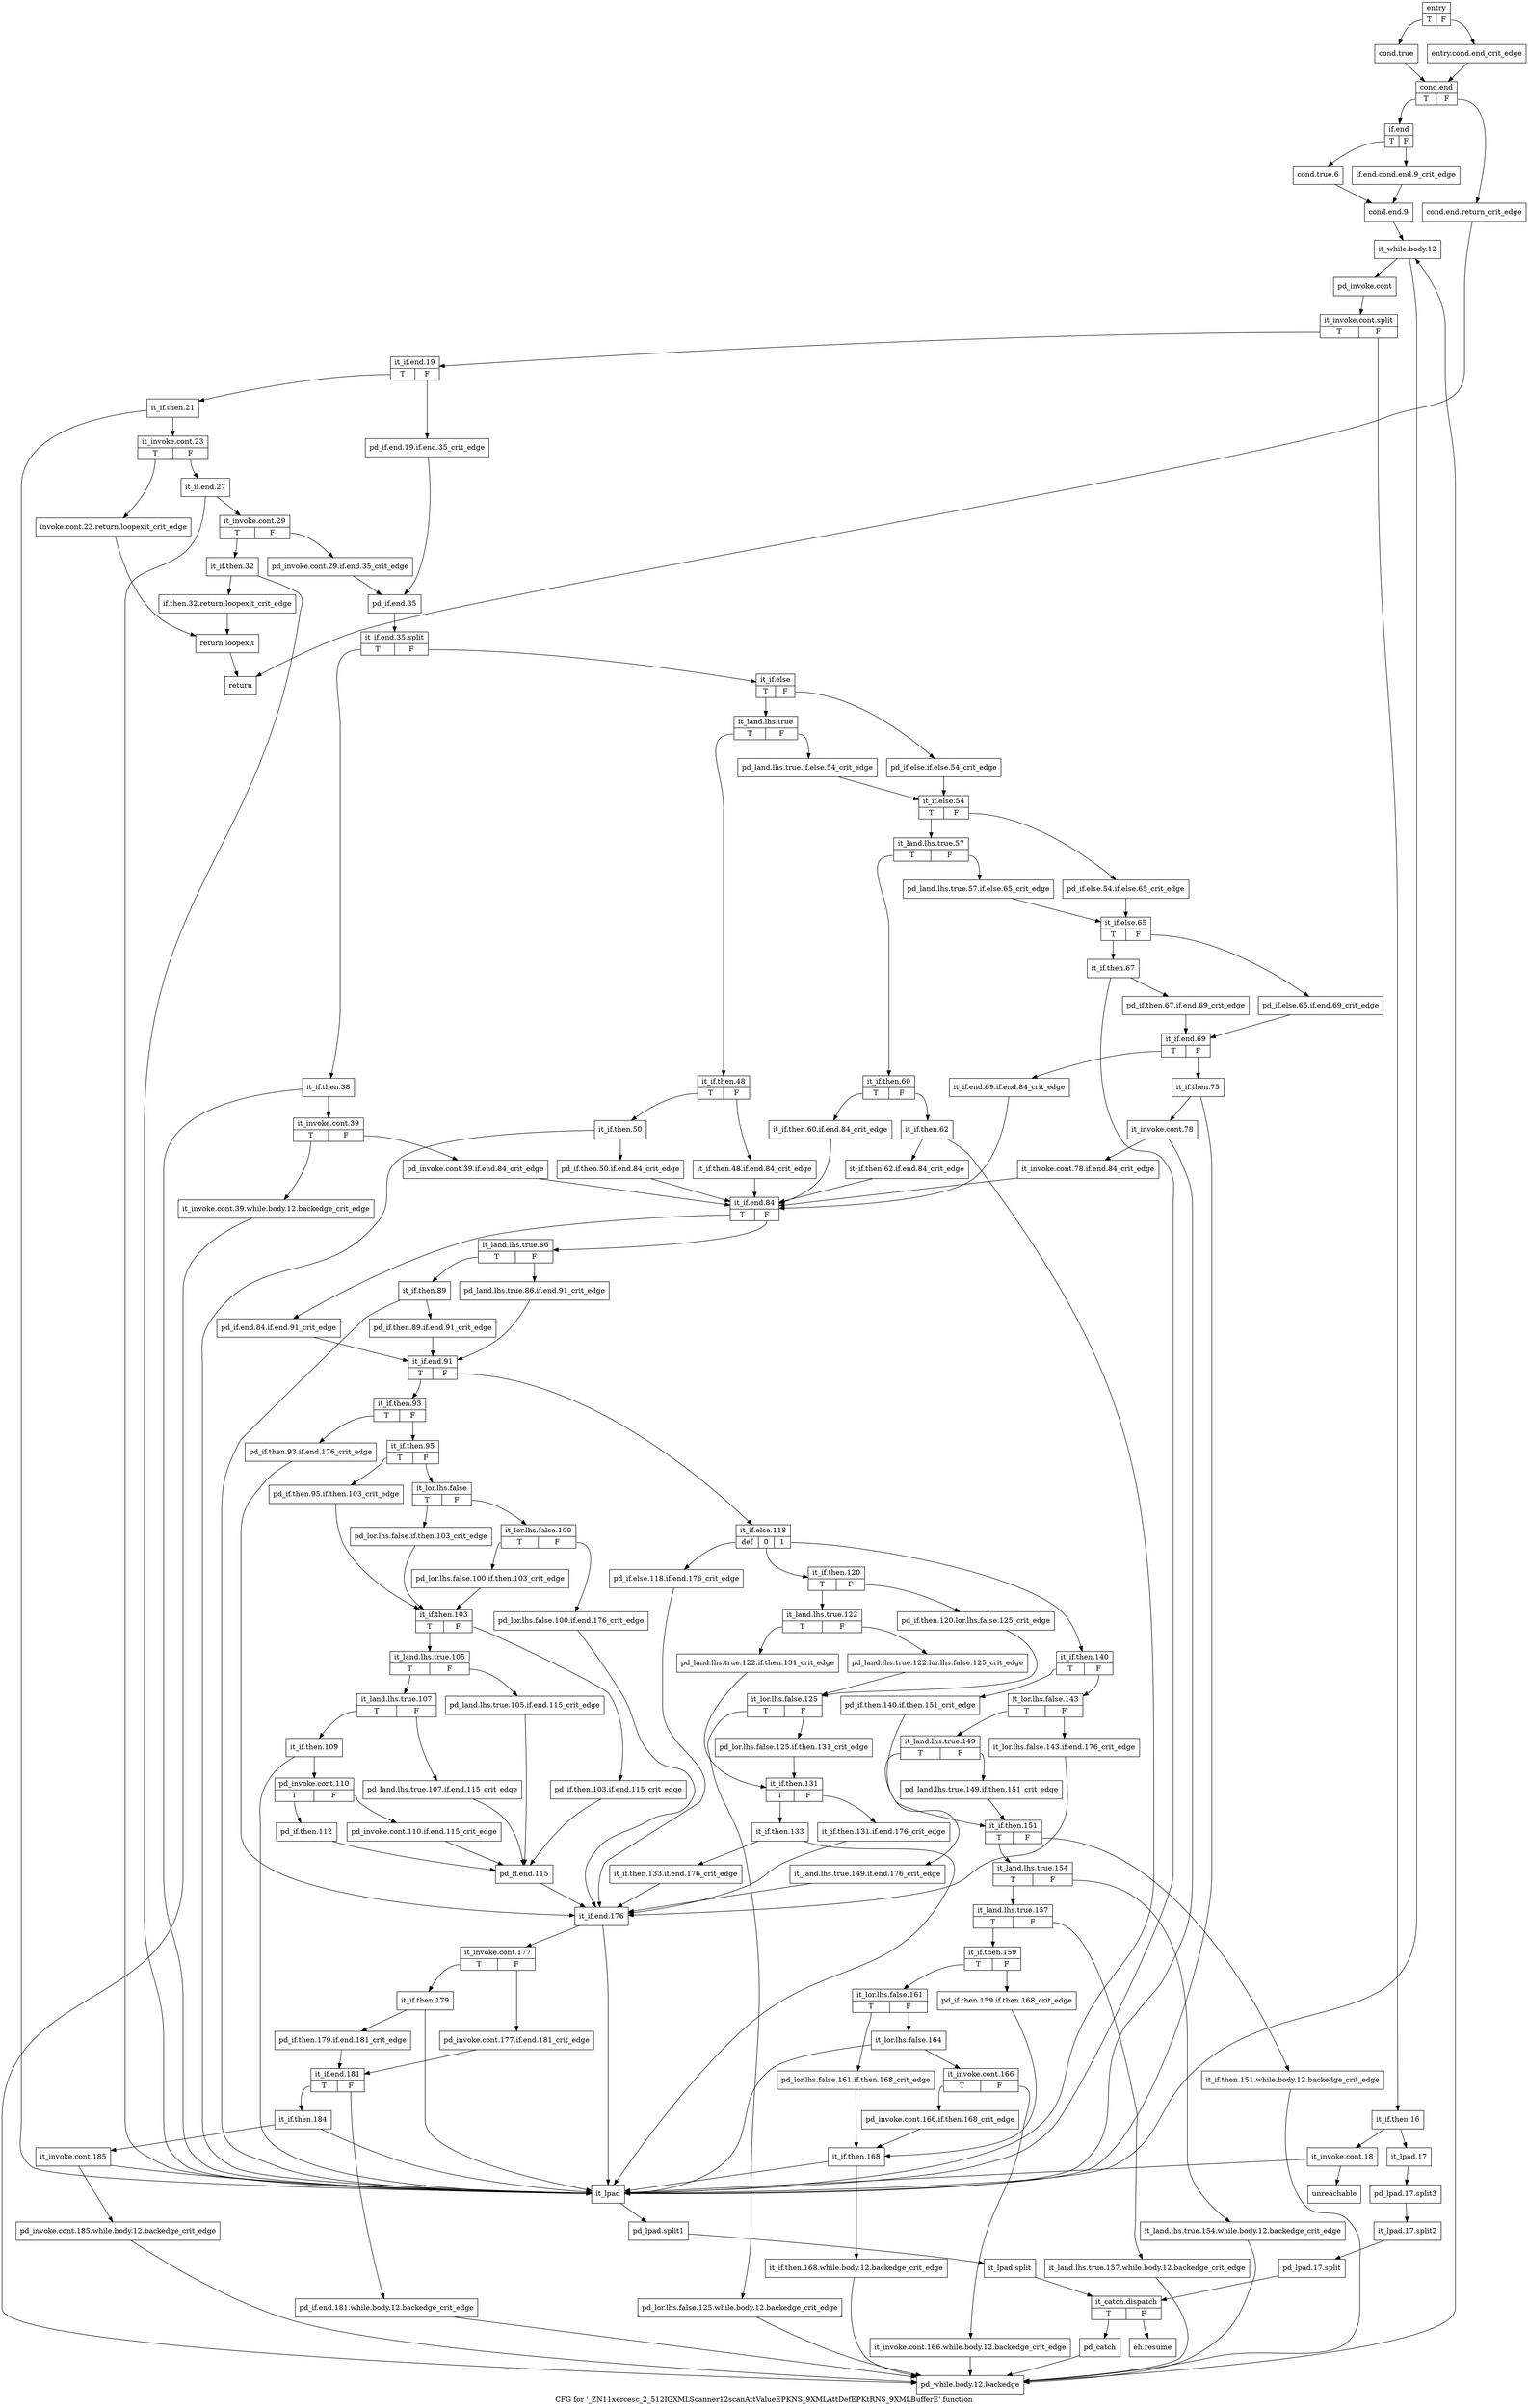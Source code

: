 digraph "CFG for '_ZN11xercesc_2_512IGXMLScanner12scanAttValueEPKNS_9XMLAttDefEPKtRNS_9XMLBufferE' function" {
	label="CFG for '_ZN11xercesc_2_512IGXMLScanner12scanAttValueEPKNS_9XMLAttDefEPKtRNS_9XMLBufferE' function";

	Node0x39785f0 [shape=record,label="{entry|{<s0>T|<s1>F}}"];
	Node0x39785f0:s0 -> Node0x3971cc0;
	Node0x39785f0:s1 -> Node0x3971c70;
	Node0x3971c70 [shape=record,label="{entry.cond.end_crit_edge}"];
	Node0x3971c70 -> Node0x3971d10;
	Node0x3971cc0 [shape=record,label="{cond.true}"];
	Node0x3971cc0 -> Node0x3971d10;
	Node0x3971d10 [shape=record,label="{cond.end|{<s0>T|<s1>F}}"];
	Node0x3971d10:s0 -> Node0x397ad60;
	Node0x3971d10:s1 -> Node0x3971d60;
	Node0x3971d60 [shape=record,label="{cond.end.return_crit_edge}"];
	Node0x3971d60 -> Node0x397d560;
	Node0x397ad60 [shape=record,label="{if.end|{<s0>T|<s1>F}}"];
	Node0x397ad60:s0 -> Node0x397ae00;
	Node0x397ad60:s1 -> Node0x397adb0;
	Node0x397adb0 [shape=record,label="{if.end.cond.end.9_crit_edge}"];
	Node0x397adb0 -> Node0x397ae50;
	Node0x397ae00 [shape=record,label="{cond.true.6}"];
	Node0x397ae00 -> Node0x397ae50;
	Node0x397ae50 [shape=record,label="{cond.end.9}"];
	Node0x397ae50 -> Node0x397aea0;
	Node0x397aea0 [shape=record,label="{it_while.body.12}"];
	Node0x397aea0 -> Node0x397aef0;
	Node0x397aea0 -> Node0x397afe0;
	Node0x397aef0 [shape=record,label="{pd_invoke.cont}"];
	Node0x397aef0 -> Node0xaa84410;
	Node0xaa84410 [shape=record,label="{it_invoke.cont.split|{<s0>T|<s1>F}}"];
	Node0xaa84410:s0 -> Node0x397b170;
	Node0xaa84410:s1 -> Node0x397af40;
	Node0x397af40 [shape=record,label="{it_if.then.16}"];
	Node0x397af40 -> Node0x397af90;
	Node0x397af40 -> Node0x397b030;
	Node0x397af90 [shape=record,label="{it_invoke.cont.18}"];
	Node0x397af90 -> Node0x397d600;
	Node0x397af90 -> Node0x397afe0;
	Node0x397afe0 [shape=record,label="{it_lpad}"];
	Node0x397afe0 -> Node0xaa87d30;
	Node0xaa87d30 [shape=record,label="{pd_lpad.split1}"];
	Node0xaa87d30 -> Node0xaa87590;
	Node0xaa87590 [shape=record,label="{it_lpad.split}"];
	Node0xaa87590 -> Node0x397b080;
	Node0x397b030 [shape=record,label="{it_lpad.17}"];
	Node0x397b030 -> Node0xaab9aa0;
	Node0xaab9aa0 [shape=record,label="{pd_lpad.17.split3}"];
	Node0xaab9aa0 -> Node0xab0c690;
	Node0xab0c690 [shape=record,label="{it_lpad.17.split2}"];
	Node0xab0c690 -> Node0xaa88260;
	Node0xaa88260 [shape=record,label="{pd_lpad.17.split}"];
	Node0xaa88260 -> Node0x397b080;
	Node0x397b080 [shape=record,label="{it_catch.dispatch|{<s0>T|<s1>F}}"];
	Node0x397b080:s0 -> Node0x397b0d0;
	Node0x397b080:s1 -> Node0x397d5b0;
	Node0x397b0d0 [shape=record,label="{pd_catch}"];
	Node0x397b0d0 -> Node0x397b120;
	Node0x397b120 [shape=record,label="{pd_while.body.12.backedge}"];
	Node0x397b120 -> Node0x397aea0;
	Node0x397b170 [shape=record,label="{it_if.end.19|{<s0>T|<s1>F}}"];
	Node0x397b170:s0 -> Node0x397b210;
	Node0x397b170:s1 -> Node0x397b1c0;
	Node0x397b1c0 [shape=record,label="{pd_if.end.19.if.end.35_crit_edge}"];
	Node0x397b1c0 -> Node0x397b490;
	Node0x397b210 [shape=record,label="{it_if.then.21}"];
	Node0x397b210 -> Node0x397b260;
	Node0x397b210 -> Node0x397afe0;
	Node0x397b260 [shape=record,label="{it_invoke.cont.23|{<s0>T|<s1>F}}"];
	Node0x397b260:s0 -> Node0x397b2b0;
	Node0x397b260:s1 -> Node0x397b300;
	Node0x397b2b0 [shape=record,label="{invoke.cont.23.return.loopexit_crit_edge}"];
	Node0x397b2b0 -> Node0x397d510;
	Node0x397b300 [shape=record,label="{it_if.end.27}"];
	Node0x397b300 -> Node0x397b350;
	Node0x397b300 -> Node0x397afe0;
	Node0x397b350 [shape=record,label="{it_invoke.cont.29|{<s0>T|<s1>F}}"];
	Node0x397b350:s0 -> Node0x397b3f0;
	Node0x397b350:s1 -> Node0x397b3a0;
	Node0x397b3a0 [shape=record,label="{pd_invoke.cont.29.if.end.35_crit_edge}"];
	Node0x397b3a0 -> Node0x397b490;
	Node0x397b3f0 [shape=record,label="{it_if.then.32}"];
	Node0x397b3f0 -> Node0x397b440;
	Node0x397b3f0 -> Node0x397afe0;
	Node0x397b440 [shape=record,label="{if.then.32.return.loopexit_crit_edge}"];
	Node0x397b440 -> Node0x397d510;
	Node0x397b490 [shape=record,label="{pd_if.end.35}"];
	Node0x397b490 -> Node0xaac0b40;
	Node0xaac0b40 [shape=record,label="{it_if.end.35.split|{<s0>T|<s1>F}}"];
	Node0xaac0b40:s0 -> Node0x397b4e0;
	Node0xaac0b40:s1 -> Node0x397b620;
	Node0x397b4e0 [shape=record,label="{it_if.then.38}"];
	Node0x397b4e0 -> Node0x397b530;
	Node0x397b4e0 -> Node0x397afe0;
	Node0x397b530 [shape=record,label="{it_invoke.cont.39|{<s0>T|<s1>F}}"];
	Node0x397b530:s0 -> Node0x397b5d0;
	Node0x397b530:s1 -> Node0x397b580;
	Node0x397b580 [shape=record,label="{pd_invoke.cont.39.if.end.84_crit_edge}"];
	Node0x397b580 -> Node0x397bdf0;
	Node0x397b5d0 [shape=record,label="{it_invoke.cont.39.while.body.12.backedge_crit_edge}"];
	Node0x397b5d0 -> Node0x397b120;
	Node0x397b620 [shape=record,label="{it_if.else|{<s0>T|<s1>F}}"];
	Node0x397b620:s0 -> Node0x397b6c0;
	Node0x397b620:s1 -> Node0x397b670;
	Node0x397b670 [shape=record,label="{pd_if.else.if.else.54_crit_edge}"];
	Node0x397b670 -> Node0x397b8a0;
	Node0x397b6c0 [shape=record,label="{it_land.lhs.true|{<s0>T|<s1>F}}"];
	Node0x397b6c0:s0 -> Node0x397b760;
	Node0x397b6c0:s1 -> Node0x397b710;
	Node0x397b710 [shape=record,label="{pd_land.lhs.true.if.else.54_crit_edge}"];
	Node0x397b710 -> Node0x397b8a0;
	Node0x397b760 [shape=record,label="{it_if.then.48|{<s0>T|<s1>F}}"];
	Node0x397b760:s0 -> Node0x397b800;
	Node0x397b760:s1 -> Node0x397b7b0;
	Node0x397b7b0 [shape=record,label="{it_if.then.48.if.end.84_crit_edge}"];
	Node0x397b7b0 -> Node0x397bdf0;
	Node0x397b800 [shape=record,label="{it_if.then.50}"];
	Node0x397b800 -> Node0x397b850;
	Node0x397b800 -> Node0x397afe0;
	Node0x397b850 [shape=record,label="{pd_if.then.50.if.end.84_crit_edge}"];
	Node0x397b850 -> Node0x397bdf0;
	Node0x397b8a0 [shape=record,label="{it_if.else.54|{<s0>T|<s1>F}}"];
	Node0x397b8a0:s0 -> Node0x397b940;
	Node0x397b8a0:s1 -> Node0x397b8f0;
	Node0x397b8f0 [shape=record,label="{pd_if.else.54.if.else.65_crit_edge}"];
	Node0x397b8f0 -> Node0x397bb20;
	Node0x397b940 [shape=record,label="{it_land.lhs.true.57|{<s0>T|<s1>F}}"];
	Node0x397b940:s0 -> Node0x397b9e0;
	Node0x397b940:s1 -> Node0x397b990;
	Node0x397b990 [shape=record,label="{pd_land.lhs.true.57.if.else.65_crit_edge}"];
	Node0x397b990 -> Node0x397bb20;
	Node0x397b9e0 [shape=record,label="{it_if.then.60|{<s0>T|<s1>F}}"];
	Node0x397b9e0:s0 -> Node0x397ba30;
	Node0x397b9e0:s1 -> Node0x397ba80;
	Node0x397ba30 [shape=record,label="{it_if.then.60.if.end.84_crit_edge}"];
	Node0x397ba30 -> Node0x397bdf0;
	Node0x397ba80 [shape=record,label="{it_if.then.62}"];
	Node0x397ba80 -> Node0x397bad0;
	Node0x397ba80 -> Node0x397afe0;
	Node0x397bad0 [shape=record,label="{it_if.then.62.if.end.84_crit_edge}"];
	Node0x397bad0 -> Node0x397bdf0;
	Node0x397bb20 [shape=record,label="{it_if.else.65|{<s0>T|<s1>F}}"];
	Node0x397bb20:s0 -> Node0x397bbc0;
	Node0x397bb20:s1 -> Node0x397bb70;
	Node0x397bb70 [shape=record,label="{pd_if.else.65.if.end.69_crit_edge}"];
	Node0x397bb70 -> Node0x397bc60;
	Node0x397bbc0 [shape=record,label="{it_if.then.67}"];
	Node0x397bbc0 -> Node0x397bc10;
	Node0x397bbc0 -> Node0x397afe0;
	Node0x397bc10 [shape=record,label="{pd_if.then.67.if.end.69_crit_edge}"];
	Node0x397bc10 -> Node0x397bc60;
	Node0x397bc60 [shape=record,label="{it_if.end.69|{<s0>T|<s1>F}}"];
	Node0x397bc60:s0 -> Node0x397bcb0;
	Node0x397bc60:s1 -> Node0x397bd00;
	Node0x397bcb0 [shape=record,label="{it_if.end.69.if.end.84_crit_edge}"];
	Node0x397bcb0 -> Node0x397bdf0;
	Node0x397bd00 [shape=record,label="{it_if.then.75}"];
	Node0x397bd00 -> Node0x397bd50;
	Node0x397bd00 -> Node0x397afe0;
	Node0x397bd50 [shape=record,label="{it_invoke.cont.78}"];
	Node0x397bd50 -> Node0x397bda0;
	Node0x397bd50 -> Node0x397afe0;
	Node0x397bda0 [shape=record,label="{it_invoke.cont.78.if.end.84_crit_edge}"];
	Node0x397bda0 -> Node0x397bdf0;
	Node0x397bdf0 [shape=record,label="{it_if.end.84|{<s0>T|<s1>F}}"];
	Node0x397bdf0:s0 -> Node0x397be40;
	Node0x397bdf0:s1 -> Node0x397be90;
	Node0x397be40 [shape=record,label="{pd_if.end.84.if.end.91_crit_edge}"];
	Node0x397be40 -> Node0x397bfd0;
	Node0x397be90 [shape=record,label="{it_land.lhs.true.86|{<s0>T|<s1>F}}"];
	Node0x397be90:s0 -> Node0x397bf30;
	Node0x397be90:s1 -> Node0x397bee0;
	Node0x397bee0 [shape=record,label="{pd_land.lhs.true.86.if.end.91_crit_edge}"];
	Node0x397bee0 -> Node0x397bfd0;
	Node0x397bf30 [shape=record,label="{it_if.then.89}"];
	Node0x397bf30 -> Node0x397bf80;
	Node0x397bf30 -> Node0x397afe0;
	Node0x397bf80 [shape=record,label="{pd_if.then.89.if.end.91_crit_edge}"];
	Node0x397bf80 -> Node0x397bfd0;
	Node0x397bfd0 [shape=record,label="{it_if.end.91|{<s0>T|<s1>F}}"];
	Node0x397bfd0:s0 -> Node0x397c020;
	Node0x397bfd0:s1 -> Node0x397c660;
	Node0x397c020 [shape=record,label="{it_if.then.93|{<s0>T|<s1>F}}"];
	Node0x397c020:s0 -> Node0x397c070;
	Node0x397c020:s1 -> Node0x397c0c0;
	Node0x397c070 [shape=record,label="{pd_if.then.93.if.end.176_crit_edge}"];
	Node0x397c070 -> Node0x397d1f0;
	Node0x397c0c0 [shape=record,label="{it_if.then.95|{<s0>T|<s1>F}}"];
	Node0x397c0c0:s0 -> Node0x397c110;
	Node0x397c0c0:s1 -> Node0x397c160;
	Node0x397c110 [shape=record,label="{pd_if.then.95.if.then.103_crit_edge}"];
	Node0x397c110 -> Node0x397c2f0;
	Node0x397c160 [shape=record,label="{it_lor.lhs.false|{<s0>T|<s1>F}}"];
	Node0x397c160:s0 -> Node0x397c1b0;
	Node0x397c160:s1 -> Node0x397c200;
	Node0x397c1b0 [shape=record,label="{pd_lor.lhs.false.if.then.103_crit_edge}"];
	Node0x397c1b0 -> Node0x397c2f0;
	Node0x397c200 [shape=record,label="{it_lor.lhs.false.100|{<s0>T|<s1>F}}"];
	Node0x397c200:s0 -> Node0x397c2a0;
	Node0x397c200:s1 -> Node0x397c250;
	Node0x397c250 [shape=record,label="{pd_lor.lhs.false.100.if.end.176_crit_edge}"];
	Node0x397c250 -> Node0x397d1f0;
	Node0x397c2a0 [shape=record,label="{pd_lor.lhs.false.100.if.then.103_crit_edge}"];
	Node0x397c2a0 -> Node0x397c2f0;
	Node0x397c2f0 [shape=record,label="{it_if.then.103|{<s0>T|<s1>F}}"];
	Node0x397c2f0:s0 -> Node0x397c390;
	Node0x397c2f0:s1 -> Node0x397c340;
	Node0x397c340 [shape=record,label="{pd_if.then.103.if.end.115_crit_edge}"];
	Node0x397c340 -> Node0x397c610;
	Node0x397c390 [shape=record,label="{it_land.lhs.true.105|{<s0>T|<s1>F}}"];
	Node0x397c390:s0 -> Node0x397c430;
	Node0x397c390:s1 -> Node0x397c3e0;
	Node0x397c3e0 [shape=record,label="{pd_land.lhs.true.105.if.end.115_crit_edge}"];
	Node0x397c3e0 -> Node0x397c610;
	Node0x397c430 [shape=record,label="{it_land.lhs.true.107|{<s0>T|<s1>F}}"];
	Node0x397c430:s0 -> Node0x397c4d0;
	Node0x397c430:s1 -> Node0x397c480;
	Node0x397c480 [shape=record,label="{pd_land.lhs.true.107.if.end.115_crit_edge}"];
	Node0x397c480 -> Node0x397c610;
	Node0x397c4d0 [shape=record,label="{it_if.then.109}"];
	Node0x397c4d0 -> Node0x397c520;
	Node0x397c4d0 -> Node0x397afe0;
	Node0x397c520 [shape=record,label="{pd_invoke.cont.110|{<s0>T|<s1>F}}"];
	Node0x397c520:s0 -> Node0x397c5c0;
	Node0x397c520:s1 -> Node0x397c570;
	Node0x397c570 [shape=record,label="{pd_invoke.cont.110.if.end.115_crit_edge}"];
	Node0x397c570 -> Node0x397c610;
	Node0x397c5c0 [shape=record,label="{pd_if.then.112}"];
	Node0x397c5c0 -> Node0x397c610;
	Node0x397c610 [shape=record,label="{pd_if.end.115}"];
	Node0x397c610 -> Node0x397d1f0;
	Node0x397c660 [shape=record,label="{it_if.else.118|{<s0>def|<s1>0|<s2>1}}"];
	Node0x397c660:s0 -> Node0x397c6b0;
	Node0x397c660:s1 -> Node0x397c700;
	Node0x397c660:s2 -> Node0x397cac0;
	Node0x397c6b0 [shape=record,label="{pd_if.else.118.if.end.176_crit_edge}"];
	Node0x397c6b0 -> Node0x397d1f0;
	Node0x397c700 [shape=record,label="{it_if.then.120|{<s0>T|<s1>F}}"];
	Node0x397c700:s0 -> Node0x397c7a0;
	Node0x397c700:s1 -> Node0x397c750;
	Node0x397c750 [shape=record,label="{pd_if.then.120.lor.lhs.false.125_crit_edge}"];
	Node0x397c750 -> Node0x397c890;
	Node0x397c7a0 [shape=record,label="{it_land.lhs.true.122|{<s0>T|<s1>F}}"];
	Node0x397c7a0:s0 -> Node0x397c840;
	Node0x397c7a0:s1 -> Node0x397c7f0;
	Node0x397c7f0 [shape=record,label="{pd_land.lhs.true.122.lor.lhs.false.125_crit_edge}"];
	Node0x397c7f0 -> Node0x397c890;
	Node0x397c840 [shape=record,label="{pd_land.lhs.true.122.if.then.131_crit_edge}"];
	Node0x397c840 -> Node0x397c980;
	Node0x397c890 [shape=record,label="{it_lor.lhs.false.125|{<s0>T|<s1>F}}"];
	Node0x397c890:s0 -> Node0x397c930;
	Node0x397c890:s1 -> Node0x397c8e0;
	Node0x397c8e0 [shape=record,label="{pd_lor.lhs.false.125.if.then.131_crit_edge}"];
	Node0x397c8e0 -> Node0x397c980;
	Node0x397c930 [shape=record,label="{pd_lor.lhs.false.125.while.body.12.backedge_crit_edge}"];
	Node0x397c930 -> Node0x397b120;
	Node0x397c980 [shape=record,label="{it_if.then.131|{<s0>T|<s1>F}}"];
	Node0x397c980:s0 -> Node0x397ca20;
	Node0x397c980:s1 -> Node0x397c9d0;
	Node0x397c9d0 [shape=record,label="{it_if.then.131.if.end.176_crit_edge}"];
	Node0x397c9d0 -> Node0x397d1f0;
	Node0x397ca20 [shape=record,label="{it_if.then.133}"];
	Node0x397ca20 -> Node0x397ca70;
	Node0x397ca20 -> Node0x397afe0;
	Node0x397ca70 [shape=record,label="{it_if.then.133.if.end.176_crit_edge}"];
	Node0x397ca70 -> Node0x397d1f0;
	Node0x397cac0 [shape=record,label="{it_if.then.140|{<s0>T|<s1>F}}"];
	Node0x397cac0:s0 -> Node0x397cb10;
	Node0x397cac0:s1 -> Node0x397cb60;
	Node0x397cb10 [shape=record,label="{pd_if.then.140.if.then.151_crit_edge}"];
	Node0x397cb10 -> Node0x397ccf0;
	Node0x397cb60 [shape=record,label="{it_lor.lhs.false.143|{<s0>T|<s1>F}}"];
	Node0x397cb60:s0 -> Node0x397cc00;
	Node0x397cb60:s1 -> Node0x397cbb0;
	Node0x397cbb0 [shape=record,label="{it_lor.lhs.false.143.if.end.176_crit_edge}"];
	Node0x397cbb0 -> Node0x397d1f0;
	Node0x397cc00 [shape=record,label="{it_land.lhs.true.149|{<s0>T|<s1>F}}"];
	Node0x397cc00:s0 -> Node0x397cca0;
	Node0x397cc00:s1 -> Node0x397cc50;
	Node0x397cc50 [shape=record,label="{pd_land.lhs.true.149.if.then.151_crit_edge}"];
	Node0x397cc50 -> Node0x397ccf0;
	Node0x397cca0 [shape=record,label="{it_land.lhs.true.149.if.end.176_crit_edge}"];
	Node0x397cca0 -> Node0x397d1f0;
	Node0x397ccf0 [shape=record,label="{it_if.then.151|{<s0>T|<s1>F}}"];
	Node0x397ccf0:s0 -> Node0x397cd90;
	Node0x397ccf0:s1 -> Node0x397cd40;
	Node0x397cd40 [shape=record,label="{it_if.then.151.while.body.12.backedge_crit_edge}"];
	Node0x397cd40 -> Node0x397b120;
	Node0x397cd90 [shape=record,label="{it_land.lhs.true.154|{<s0>T|<s1>F}}"];
	Node0x397cd90:s0 -> Node0x397ce30;
	Node0x397cd90:s1 -> Node0x397cde0;
	Node0x397cde0 [shape=record,label="{it_land.lhs.true.154.while.body.12.backedge_crit_edge}"];
	Node0x397cde0 -> Node0x397b120;
	Node0x397ce30 [shape=record,label="{it_land.lhs.true.157|{<s0>T|<s1>F}}"];
	Node0x397ce30:s0 -> Node0x397ced0;
	Node0x397ce30:s1 -> Node0x397ce80;
	Node0x397ce80 [shape=record,label="{it_land.lhs.true.157.while.body.12.backedge_crit_edge}"];
	Node0x397ce80 -> Node0x397b120;
	Node0x397ced0 [shape=record,label="{it_if.then.159|{<s0>T|<s1>F}}"];
	Node0x397ced0:s0 -> Node0x397cf70;
	Node0x397ced0:s1 -> Node0x397cf20;
	Node0x397cf20 [shape=record,label="{pd_if.then.159.if.then.168_crit_edge}"];
	Node0x397cf20 -> Node0x397d150;
	Node0x397cf70 [shape=record,label="{it_lor.lhs.false.161|{<s0>T|<s1>F}}"];
	Node0x397cf70:s0 -> Node0x397cfc0;
	Node0x397cf70:s1 -> Node0x397d010;
	Node0x397cfc0 [shape=record,label="{pd_lor.lhs.false.161.if.then.168_crit_edge}"];
	Node0x397cfc0 -> Node0x397d150;
	Node0x397d010 [shape=record,label="{it_lor.lhs.false.164}"];
	Node0x397d010 -> Node0x397d060;
	Node0x397d010 -> Node0x397afe0;
	Node0x397d060 [shape=record,label="{it_invoke.cont.166|{<s0>T|<s1>F}}"];
	Node0x397d060:s0 -> Node0x397d100;
	Node0x397d060:s1 -> Node0x397d0b0;
	Node0x397d0b0 [shape=record,label="{it_invoke.cont.166.while.body.12.backedge_crit_edge}"];
	Node0x397d0b0 -> Node0x397b120;
	Node0x397d100 [shape=record,label="{pd_invoke.cont.166.if.then.168_crit_edge}"];
	Node0x397d100 -> Node0x397d150;
	Node0x397d150 [shape=record,label="{it_if.then.168}"];
	Node0x397d150 -> Node0x397d1a0;
	Node0x397d150 -> Node0x397afe0;
	Node0x397d1a0 [shape=record,label="{it_if.then.168.while.body.12.backedge_crit_edge}"];
	Node0x397d1a0 -> Node0x397b120;
	Node0x397d1f0 [shape=record,label="{it_if.end.176}"];
	Node0x397d1f0 -> Node0x397d240;
	Node0x397d1f0 -> Node0x397afe0;
	Node0x397d240 [shape=record,label="{it_invoke.cont.177|{<s0>T|<s1>F}}"];
	Node0x397d240:s0 -> Node0x397d2e0;
	Node0x397d240:s1 -> Node0x397d290;
	Node0x397d290 [shape=record,label="{pd_invoke.cont.177.if.end.181_crit_edge}"];
	Node0x397d290 -> Node0x397d380;
	Node0x397d2e0 [shape=record,label="{it_if.then.179}"];
	Node0x397d2e0 -> Node0x397d330;
	Node0x397d2e0 -> Node0x397afe0;
	Node0x397d330 [shape=record,label="{pd_if.then.179.if.end.181_crit_edge}"];
	Node0x397d330 -> Node0x397d380;
	Node0x397d380 [shape=record,label="{it_if.end.181|{<s0>T|<s1>F}}"];
	Node0x397d380:s0 -> Node0x397d420;
	Node0x397d380:s1 -> Node0x397d3d0;
	Node0x397d3d0 [shape=record,label="{pd_if.end.181.while.body.12.backedge_crit_edge}"];
	Node0x397d3d0 -> Node0x397b120;
	Node0x397d420 [shape=record,label="{it_if.then.184}"];
	Node0x397d420 -> Node0x397d470;
	Node0x397d420 -> Node0x397afe0;
	Node0x397d470 [shape=record,label="{it_invoke.cont.185}"];
	Node0x397d470 -> Node0x397d4c0;
	Node0x397d470 -> Node0x397afe0;
	Node0x397d4c0 [shape=record,label="{pd_invoke.cont.185.while.body.12.backedge_crit_edge}"];
	Node0x397d4c0 -> Node0x397b120;
	Node0x397d510 [shape=record,label="{return.loopexit}"];
	Node0x397d510 -> Node0x397d560;
	Node0x397d560 [shape=record,label="{return}"];
	Node0x397d5b0 [shape=record,label="{eh.resume}"];
	Node0x397d600 [shape=record,label="{unreachable}"];
}
